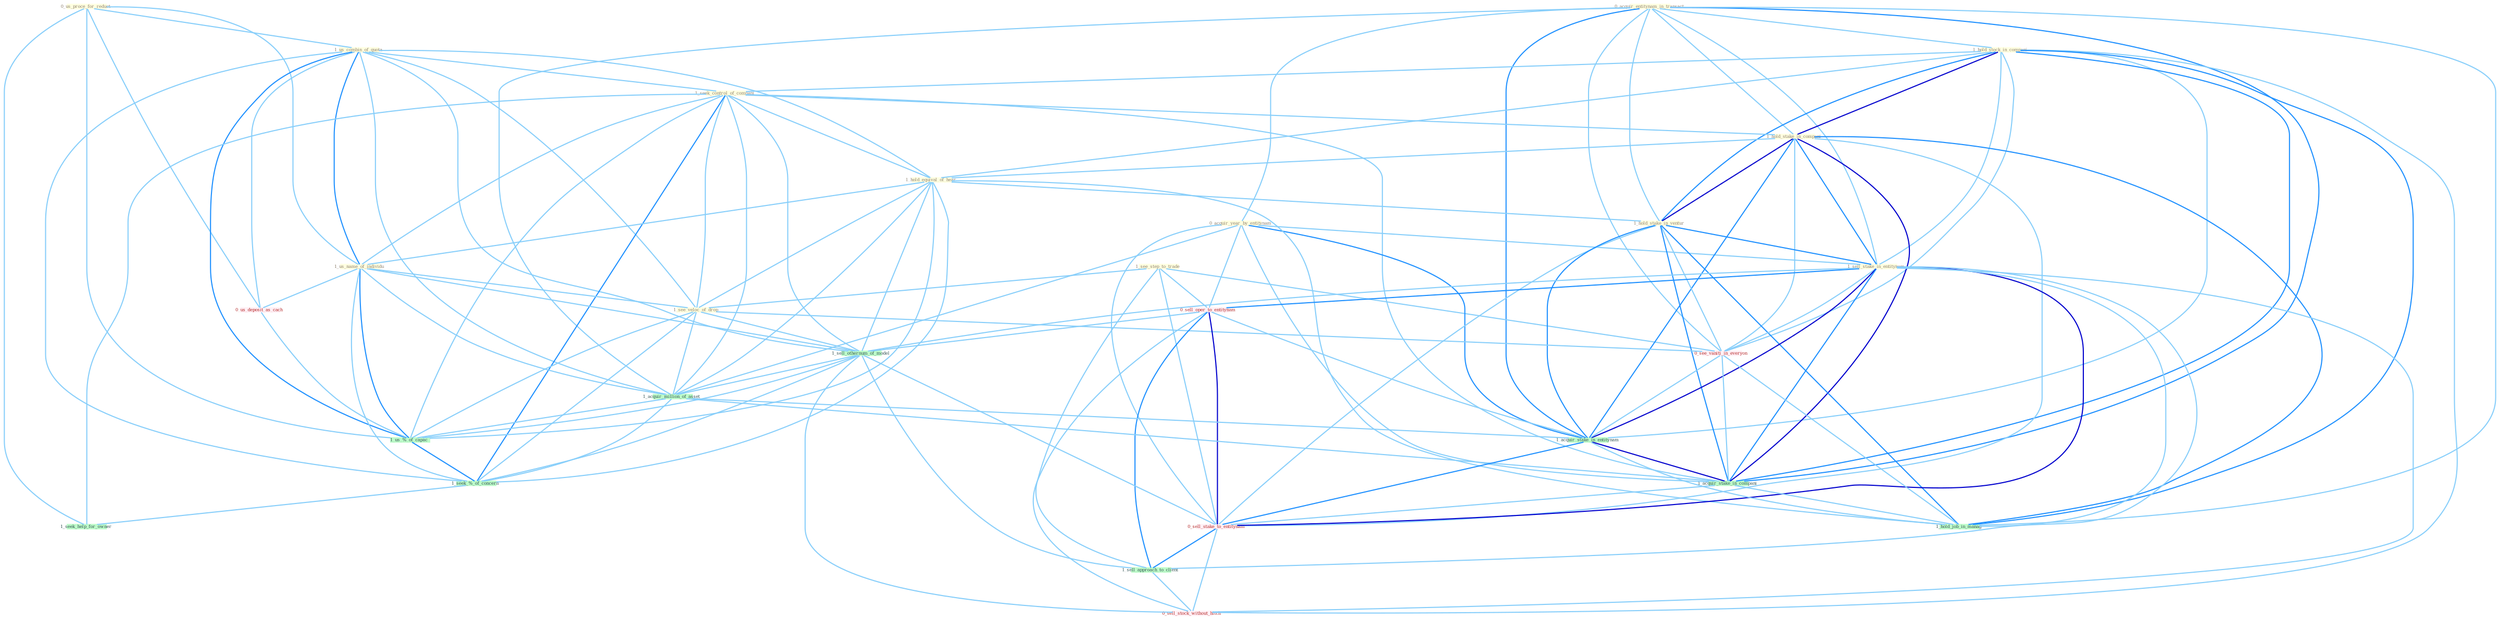 Graph G{ 
    node
    [shape=polygon,style=filled,width=.5,height=.06,color="#BDFCC9",fixedsize=true,fontsize=4,
    fontcolor="#2f4f4f"];
    {node
    [color="#ffffe0", fontcolor="#8b7d6b"] "0_us_proce_for_reduct " "0_acquir_entitynam_in_transact " "1_hold_stock_in_compani " "1_see_step_to_trade " "1_us_combin_of_quota " "1_seek_control_of_compani " "0_acquir_year_by_entitynam " "1_hold_stake_in_compani " "1_hold_equival_of_hear " "1_hold_stake_in_ventur " "1_sell_stake_in_entitynam " "1_us_name_of_individu " "1_see_veloc_of_drop "}
{node [color="#fff0f5", fontcolor="#b22222"] "0_sell_oper_to_entitynam " "0_see_vaniti_in_everyon " "0_us_deposit_as_cach " "0_sell_stake_to_entitynam " "0_sell_stock_without_hitch "}
edge [color="#B0E2FF"];

	"0_us_proce_for_reduct " -- "1_us_combin_of_quota " [w="1", color="#87cefa" ];
	"0_us_proce_for_reduct " -- "1_us_name_of_individu " [w="1", color="#87cefa" ];
	"0_us_proce_for_reduct " -- "0_us_deposit_as_cach " [w="1", color="#87cefa" ];
	"0_us_proce_for_reduct " -- "1_us_%_of_capac " [w="1", color="#87cefa" ];
	"0_us_proce_for_reduct " -- "1_seek_help_for_owner " [w="1", color="#87cefa" ];
	"0_acquir_entitynam_in_transact " -- "1_hold_stock_in_compani " [w="1", color="#87cefa" ];
	"0_acquir_entitynam_in_transact " -- "0_acquir_year_by_entitynam " [w="1", color="#87cefa" ];
	"0_acquir_entitynam_in_transact " -- "1_hold_stake_in_compani " [w="1", color="#87cefa" ];
	"0_acquir_entitynam_in_transact " -- "1_hold_stake_in_ventur " [w="1", color="#87cefa" ];
	"0_acquir_entitynam_in_transact " -- "1_sell_stake_in_entitynam " [w="1", color="#87cefa" ];
	"0_acquir_entitynam_in_transact " -- "0_see_vaniti_in_everyon " [w="1", color="#87cefa" ];
	"0_acquir_entitynam_in_transact " -- "1_acquir_million_of_asset " [w="1", color="#87cefa" ];
	"0_acquir_entitynam_in_transact " -- "1_acquir_stake_in_entitynam " [w="2", color="#1e90ff" , len=0.8];
	"0_acquir_entitynam_in_transact " -- "1_acquir_stake_in_compani " [w="2", color="#1e90ff" , len=0.8];
	"0_acquir_entitynam_in_transact " -- "1_hold_job_in_manag " [w="1", color="#87cefa" ];
	"1_hold_stock_in_compani " -- "1_seek_control_of_compani " [w="1", color="#87cefa" ];
	"1_hold_stock_in_compani " -- "1_hold_stake_in_compani " [w="3", color="#0000cd" , len=0.6];
	"1_hold_stock_in_compani " -- "1_hold_equival_of_hear " [w="1", color="#87cefa" ];
	"1_hold_stock_in_compani " -- "1_hold_stake_in_ventur " [w="2", color="#1e90ff" , len=0.8];
	"1_hold_stock_in_compani " -- "1_sell_stake_in_entitynam " [w="1", color="#87cefa" ];
	"1_hold_stock_in_compani " -- "0_see_vaniti_in_everyon " [w="1", color="#87cefa" ];
	"1_hold_stock_in_compani " -- "1_acquir_stake_in_entitynam " [w="1", color="#87cefa" ];
	"1_hold_stock_in_compani " -- "1_acquir_stake_in_compani " [w="2", color="#1e90ff" , len=0.8];
	"1_hold_stock_in_compani " -- "1_hold_job_in_manag " [w="2", color="#1e90ff" , len=0.8];
	"1_hold_stock_in_compani " -- "0_sell_stock_without_hitch " [w="1", color="#87cefa" ];
	"1_see_step_to_trade " -- "1_see_veloc_of_drop " [w="1", color="#87cefa" ];
	"1_see_step_to_trade " -- "0_sell_oper_to_entitynam " [w="1", color="#87cefa" ];
	"1_see_step_to_trade " -- "0_see_vaniti_in_everyon " [w="1", color="#87cefa" ];
	"1_see_step_to_trade " -- "0_sell_stake_to_entitynam " [w="1", color="#87cefa" ];
	"1_see_step_to_trade " -- "1_sell_approach_to_client " [w="1", color="#87cefa" ];
	"1_us_combin_of_quota " -- "1_seek_control_of_compani " [w="1", color="#87cefa" ];
	"1_us_combin_of_quota " -- "1_hold_equival_of_hear " [w="1", color="#87cefa" ];
	"1_us_combin_of_quota " -- "1_us_name_of_individu " [w="2", color="#1e90ff" , len=0.8];
	"1_us_combin_of_quota " -- "1_see_veloc_of_drop " [w="1", color="#87cefa" ];
	"1_us_combin_of_quota " -- "1_sell_othernum_of_model " [w="1", color="#87cefa" ];
	"1_us_combin_of_quota " -- "1_acquir_million_of_asset " [w="1", color="#87cefa" ];
	"1_us_combin_of_quota " -- "0_us_deposit_as_cach " [w="1", color="#87cefa" ];
	"1_us_combin_of_quota " -- "1_us_%_of_capac " [w="2", color="#1e90ff" , len=0.8];
	"1_us_combin_of_quota " -- "1_seek_%_of_concern " [w="1", color="#87cefa" ];
	"1_seek_control_of_compani " -- "1_hold_stake_in_compani " [w="1", color="#87cefa" ];
	"1_seek_control_of_compani " -- "1_hold_equival_of_hear " [w="1", color="#87cefa" ];
	"1_seek_control_of_compani " -- "1_us_name_of_individu " [w="1", color="#87cefa" ];
	"1_seek_control_of_compani " -- "1_see_veloc_of_drop " [w="1", color="#87cefa" ];
	"1_seek_control_of_compani " -- "1_sell_othernum_of_model " [w="1", color="#87cefa" ];
	"1_seek_control_of_compani " -- "1_acquir_million_of_asset " [w="1", color="#87cefa" ];
	"1_seek_control_of_compani " -- "1_acquir_stake_in_compani " [w="1", color="#87cefa" ];
	"1_seek_control_of_compani " -- "1_us_%_of_capac " [w="1", color="#87cefa" ];
	"1_seek_control_of_compani " -- "1_seek_%_of_concern " [w="2", color="#1e90ff" , len=0.8];
	"1_seek_control_of_compani " -- "1_seek_help_for_owner " [w="1", color="#87cefa" ];
	"0_acquir_year_by_entitynam " -- "1_sell_stake_in_entitynam " [w="1", color="#87cefa" ];
	"0_acquir_year_by_entitynam " -- "0_sell_oper_to_entitynam " [w="1", color="#87cefa" ];
	"0_acquir_year_by_entitynam " -- "1_acquir_million_of_asset " [w="1", color="#87cefa" ];
	"0_acquir_year_by_entitynam " -- "1_acquir_stake_in_entitynam " [w="2", color="#1e90ff" , len=0.8];
	"0_acquir_year_by_entitynam " -- "1_acquir_stake_in_compani " [w="1", color="#87cefa" ];
	"0_acquir_year_by_entitynam " -- "0_sell_stake_to_entitynam " [w="1", color="#87cefa" ];
	"1_hold_stake_in_compani " -- "1_hold_equival_of_hear " [w="1", color="#87cefa" ];
	"1_hold_stake_in_compani " -- "1_hold_stake_in_ventur " [w="3", color="#0000cd" , len=0.6];
	"1_hold_stake_in_compani " -- "1_sell_stake_in_entitynam " [w="2", color="#1e90ff" , len=0.8];
	"1_hold_stake_in_compani " -- "0_see_vaniti_in_everyon " [w="1", color="#87cefa" ];
	"1_hold_stake_in_compani " -- "1_acquir_stake_in_entitynam " [w="2", color="#1e90ff" , len=0.8];
	"1_hold_stake_in_compani " -- "1_acquir_stake_in_compani " [w="3", color="#0000cd" , len=0.6];
	"1_hold_stake_in_compani " -- "0_sell_stake_to_entitynam " [w="1", color="#87cefa" ];
	"1_hold_stake_in_compani " -- "1_hold_job_in_manag " [w="2", color="#1e90ff" , len=0.8];
	"1_hold_equival_of_hear " -- "1_hold_stake_in_ventur " [w="1", color="#87cefa" ];
	"1_hold_equival_of_hear " -- "1_us_name_of_individu " [w="1", color="#87cefa" ];
	"1_hold_equival_of_hear " -- "1_see_veloc_of_drop " [w="1", color="#87cefa" ];
	"1_hold_equival_of_hear " -- "1_sell_othernum_of_model " [w="1", color="#87cefa" ];
	"1_hold_equival_of_hear " -- "1_acquir_million_of_asset " [w="1", color="#87cefa" ];
	"1_hold_equival_of_hear " -- "1_us_%_of_capac " [w="1", color="#87cefa" ];
	"1_hold_equival_of_hear " -- "1_hold_job_in_manag " [w="1", color="#87cefa" ];
	"1_hold_equival_of_hear " -- "1_seek_%_of_concern " [w="1", color="#87cefa" ];
	"1_hold_stake_in_ventur " -- "1_sell_stake_in_entitynam " [w="2", color="#1e90ff" , len=0.8];
	"1_hold_stake_in_ventur " -- "0_see_vaniti_in_everyon " [w="1", color="#87cefa" ];
	"1_hold_stake_in_ventur " -- "1_acquir_stake_in_entitynam " [w="2", color="#1e90ff" , len=0.8];
	"1_hold_stake_in_ventur " -- "1_acquir_stake_in_compani " [w="2", color="#1e90ff" , len=0.8];
	"1_hold_stake_in_ventur " -- "0_sell_stake_to_entitynam " [w="1", color="#87cefa" ];
	"1_hold_stake_in_ventur " -- "1_hold_job_in_manag " [w="2", color="#1e90ff" , len=0.8];
	"1_sell_stake_in_entitynam " -- "0_sell_oper_to_entitynam " [w="2", color="#1e90ff" , len=0.8];
	"1_sell_stake_in_entitynam " -- "1_sell_othernum_of_model " [w="1", color="#87cefa" ];
	"1_sell_stake_in_entitynam " -- "0_see_vaniti_in_everyon " [w="1", color="#87cefa" ];
	"1_sell_stake_in_entitynam " -- "1_acquir_stake_in_entitynam " [w="3", color="#0000cd" , len=0.6];
	"1_sell_stake_in_entitynam " -- "1_acquir_stake_in_compani " [w="2", color="#1e90ff" , len=0.8];
	"1_sell_stake_in_entitynam " -- "0_sell_stake_to_entitynam " [w="3", color="#0000cd" , len=0.6];
	"1_sell_stake_in_entitynam " -- "1_sell_approach_to_client " [w="1", color="#87cefa" ];
	"1_sell_stake_in_entitynam " -- "1_hold_job_in_manag " [w="1", color="#87cefa" ];
	"1_sell_stake_in_entitynam " -- "0_sell_stock_without_hitch " [w="1", color="#87cefa" ];
	"1_us_name_of_individu " -- "1_see_veloc_of_drop " [w="1", color="#87cefa" ];
	"1_us_name_of_individu " -- "1_sell_othernum_of_model " [w="1", color="#87cefa" ];
	"1_us_name_of_individu " -- "1_acquir_million_of_asset " [w="1", color="#87cefa" ];
	"1_us_name_of_individu " -- "0_us_deposit_as_cach " [w="1", color="#87cefa" ];
	"1_us_name_of_individu " -- "1_us_%_of_capac " [w="2", color="#1e90ff" , len=0.8];
	"1_us_name_of_individu " -- "1_seek_%_of_concern " [w="1", color="#87cefa" ];
	"1_see_veloc_of_drop " -- "1_sell_othernum_of_model " [w="1", color="#87cefa" ];
	"1_see_veloc_of_drop " -- "0_see_vaniti_in_everyon " [w="1", color="#87cefa" ];
	"1_see_veloc_of_drop " -- "1_acquir_million_of_asset " [w="1", color="#87cefa" ];
	"1_see_veloc_of_drop " -- "1_us_%_of_capac " [w="1", color="#87cefa" ];
	"1_see_veloc_of_drop " -- "1_seek_%_of_concern " [w="1", color="#87cefa" ];
	"0_sell_oper_to_entitynam " -- "1_sell_othernum_of_model " [w="1", color="#87cefa" ];
	"0_sell_oper_to_entitynam " -- "1_acquir_stake_in_entitynam " [w="1", color="#87cefa" ];
	"0_sell_oper_to_entitynam " -- "0_sell_stake_to_entitynam " [w="3", color="#0000cd" , len=0.6];
	"0_sell_oper_to_entitynam " -- "1_sell_approach_to_client " [w="2", color="#1e90ff" , len=0.8];
	"0_sell_oper_to_entitynam " -- "0_sell_stock_without_hitch " [w="1", color="#87cefa" ];
	"1_sell_othernum_of_model " -- "1_acquir_million_of_asset " [w="1", color="#87cefa" ];
	"1_sell_othernum_of_model " -- "0_sell_stake_to_entitynam " [w="1", color="#87cefa" ];
	"1_sell_othernum_of_model " -- "1_us_%_of_capac " [w="1", color="#87cefa" ];
	"1_sell_othernum_of_model " -- "1_sell_approach_to_client " [w="1", color="#87cefa" ];
	"1_sell_othernum_of_model " -- "0_sell_stock_without_hitch " [w="1", color="#87cefa" ];
	"1_sell_othernum_of_model " -- "1_seek_%_of_concern " [w="1", color="#87cefa" ];
	"0_see_vaniti_in_everyon " -- "1_acquir_stake_in_entitynam " [w="1", color="#87cefa" ];
	"0_see_vaniti_in_everyon " -- "1_acquir_stake_in_compani " [w="1", color="#87cefa" ];
	"0_see_vaniti_in_everyon " -- "1_hold_job_in_manag " [w="1", color="#87cefa" ];
	"1_acquir_million_of_asset " -- "1_acquir_stake_in_entitynam " [w="1", color="#87cefa" ];
	"1_acquir_million_of_asset " -- "1_acquir_stake_in_compani " [w="1", color="#87cefa" ];
	"1_acquir_million_of_asset " -- "1_us_%_of_capac " [w="1", color="#87cefa" ];
	"1_acquir_million_of_asset " -- "1_seek_%_of_concern " [w="1", color="#87cefa" ];
	"0_us_deposit_as_cach " -- "1_us_%_of_capac " [w="1", color="#87cefa" ];
	"1_acquir_stake_in_entitynam " -- "1_acquir_stake_in_compani " [w="3", color="#0000cd" , len=0.6];
	"1_acquir_stake_in_entitynam " -- "0_sell_stake_to_entitynam " [w="2", color="#1e90ff" , len=0.8];
	"1_acquir_stake_in_entitynam " -- "1_hold_job_in_manag " [w="1", color="#87cefa" ];
	"1_acquir_stake_in_compani " -- "0_sell_stake_to_entitynam " [w="1", color="#87cefa" ];
	"1_acquir_stake_in_compani " -- "1_hold_job_in_manag " [w="1", color="#87cefa" ];
	"0_sell_stake_to_entitynam " -- "1_sell_approach_to_client " [w="2", color="#1e90ff" , len=0.8];
	"0_sell_stake_to_entitynam " -- "0_sell_stock_without_hitch " [w="1", color="#87cefa" ];
	"1_us_%_of_capac " -- "1_seek_%_of_concern " [w="2", color="#1e90ff" , len=0.8];
	"1_sell_approach_to_client " -- "0_sell_stock_without_hitch " [w="1", color="#87cefa" ];
	"1_seek_%_of_concern " -- "1_seek_help_for_owner " [w="1", color="#87cefa" ];
}
